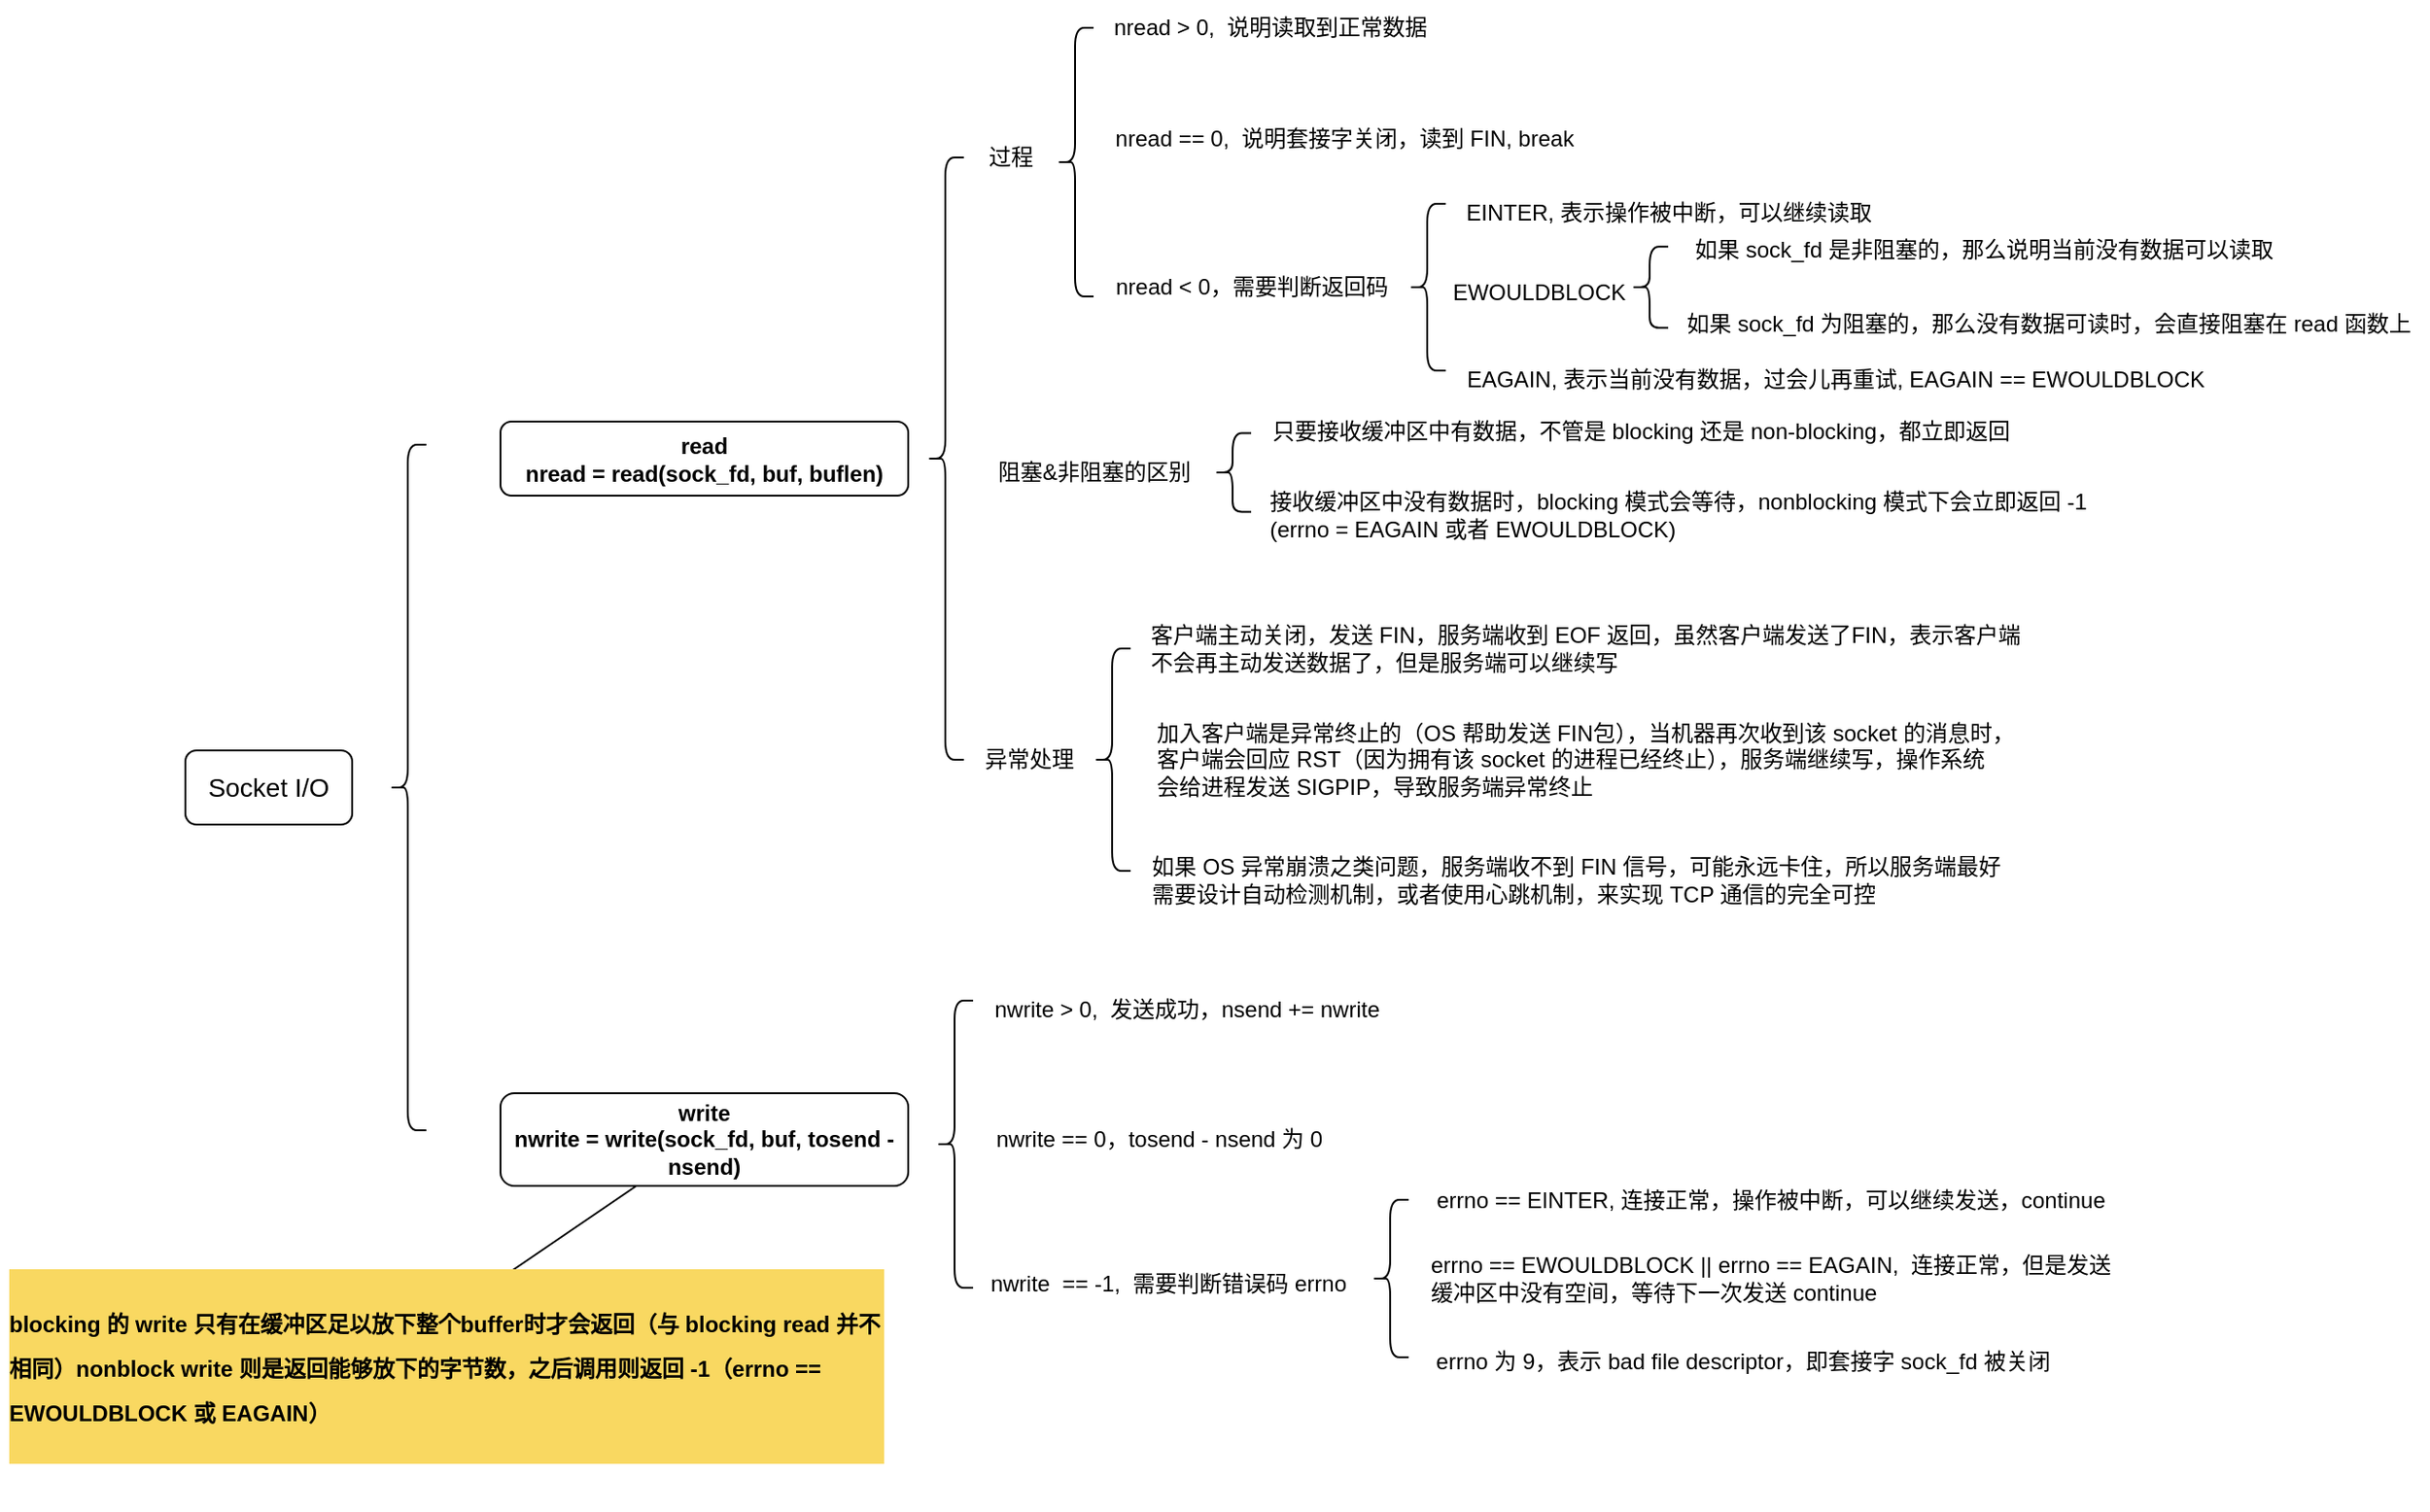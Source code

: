 <mxfile version="21.2.8" type="device">
  <diagram name="第 1 页" id="P2JQcPbtuxksRydCy5x9">
    <mxGraphModel dx="875" dy="518" grid="1" gridSize="10" guides="1" tooltips="1" connect="1" arrows="1" fold="1" page="1" pageScale="1" pageWidth="3300" pageHeight="4681" math="0" shadow="0">
      <root>
        <mxCell id="0" />
        <mxCell id="1" parent="0" />
        <mxCell id="8b1XiLJmmfwgSg6-exbc-1" value="&lt;font style=&quot;font-size: 14px;&quot;&gt;Socket I/O&lt;/font&gt;" style="rounded=1;whiteSpace=wrap;html=1;" parent="1" vertex="1">
          <mxGeometry x="330" y="585" width="90" height="40" as="geometry" />
        </mxCell>
        <mxCell id="8b1XiLJmmfwgSg6-exbc-2" value="&lt;b&gt;read&lt;br&gt;nread = read(sock_fd, buf, buflen)&lt;/b&gt;" style="rounded=1;whiteSpace=wrap;html=1;" parent="1" vertex="1">
          <mxGeometry x="500" y="407.5" width="220" height="40" as="geometry" />
        </mxCell>
        <mxCell id="8b1XiLJmmfwgSg6-exbc-3" value="" style="shape=curlyBracket;whiteSpace=wrap;html=1;rounded=1;labelPosition=left;verticalLabelPosition=middle;align=right;verticalAlign=middle;" parent="1" vertex="1">
          <mxGeometry x="730" y="265" width="20" height="325" as="geometry" />
        </mxCell>
        <mxCell id="8b1XiLJmmfwgSg6-exbc-4" value="过程" style="text;html=1;align=center;verticalAlign=middle;resizable=0;points=[];autosize=1;strokeColor=none;fillColor=none;" parent="1" vertex="1">
          <mxGeometry x="750" y="250" width="50" height="30" as="geometry" />
        </mxCell>
        <mxCell id="8b1XiLJmmfwgSg6-exbc-5" value="阻塞&amp;amp;非阻塞的区别" style="text;html=1;align=center;verticalAlign=middle;resizable=0;points=[];autosize=1;strokeColor=none;fillColor=none;" parent="1" vertex="1">
          <mxGeometry x="755" y="420" width="130" height="30" as="geometry" />
        </mxCell>
        <mxCell id="8b1XiLJmmfwgSg6-exbc-6" value="异常处理" style="text;html=1;align=center;verticalAlign=middle;resizable=0;points=[];autosize=1;strokeColor=none;fillColor=none;" parent="1" vertex="1">
          <mxGeometry x="750" y="575" width="70" height="30" as="geometry" />
        </mxCell>
        <mxCell id="8b1XiLJmmfwgSg6-exbc-7" value="" style="shape=curlyBracket;whiteSpace=wrap;html=1;rounded=1;labelPosition=left;verticalLabelPosition=middle;align=right;verticalAlign=middle;" parent="1" vertex="1">
          <mxGeometry x="800" y="195" width="20" height="145" as="geometry" />
        </mxCell>
        <mxCell id="8b1XiLJmmfwgSg6-exbc-8" value="nread &amp;gt; 0,&amp;nbsp; 说明读取到正常数据" style="text;html=1;align=center;verticalAlign=middle;resizable=0;points=[];autosize=1;strokeColor=none;fillColor=none;" parent="1" vertex="1">
          <mxGeometry x="820" y="180" width="190" height="30" as="geometry" />
        </mxCell>
        <mxCell id="8b1XiLJmmfwgSg6-exbc-9" value="nread == 0,&amp;nbsp; 说明套接字关闭，读到 FIN, break" style="text;html=1;align=center;verticalAlign=middle;resizable=0;points=[];autosize=1;strokeColor=none;fillColor=none;" parent="1" vertex="1">
          <mxGeometry x="820" y="240" width="270" height="30" as="geometry" />
        </mxCell>
        <mxCell id="8b1XiLJmmfwgSg6-exbc-10" value="nread &amp;lt; 0，需要判断返回码" style="text;html=1;align=center;verticalAlign=middle;resizable=0;points=[];autosize=1;strokeColor=none;fillColor=none;" parent="1" vertex="1">
          <mxGeometry x="820" y="320" width="170" height="30" as="geometry" />
        </mxCell>
        <mxCell id="8b1XiLJmmfwgSg6-exbc-11" value="" style="shape=curlyBracket;whiteSpace=wrap;html=1;rounded=1;labelPosition=left;verticalLabelPosition=middle;align=right;verticalAlign=middle;" parent="1" vertex="1">
          <mxGeometry x="990" y="290" width="20" height="90" as="geometry" />
        </mxCell>
        <mxCell id="8b1XiLJmmfwgSg6-exbc-12" value="EINTER, 表示操作被中断，可以继续读取" style="text;html=1;align=center;verticalAlign=middle;resizable=0;points=[];autosize=1;strokeColor=none;fillColor=none;" parent="1" vertex="1">
          <mxGeometry x="1010" y="280" width="240" height="30" as="geometry" />
        </mxCell>
        <mxCell id="8b1XiLJmmfwgSg6-exbc-13" value="EWOULDBLOCK" style="text;html=1;align=center;verticalAlign=middle;resizable=0;points=[];autosize=1;strokeColor=none;fillColor=none;" parent="1" vertex="1">
          <mxGeometry x="1000" y="322.5" width="120" height="30" as="geometry" />
        </mxCell>
        <mxCell id="8b1XiLJmmfwgSg6-exbc-14" value="" style="shape=curlyBracket;whiteSpace=wrap;html=1;rounded=1;labelPosition=left;verticalLabelPosition=middle;align=right;verticalAlign=middle;" parent="1" vertex="1">
          <mxGeometry x="1110" y="313.13" width="20" height="43.75" as="geometry" />
        </mxCell>
        <mxCell id="8b1XiLJmmfwgSg6-exbc-15" value="如果 sock_fd 是非阻塞的，那么说明当前没有数据可以读取" style="text;html=1;align=center;verticalAlign=middle;resizable=0;points=[];autosize=1;strokeColor=none;fillColor=none;" parent="1" vertex="1">
          <mxGeometry x="1130" y="300" width="340" height="30" as="geometry" />
        </mxCell>
        <mxCell id="8b1XiLJmmfwgSg6-exbc-16" value="如果 sock_fd 为阻塞的，那么没有数据可读时，会直接阻塞在 read 函数上" style="text;html=1;align=center;verticalAlign=middle;resizable=0;points=[];autosize=1;strokeColor=none;fillColor=none;" parent="1" vertex="1">
          <mxGeometry x="1130" y="340" width="410" height="30" as="geometry" />
        </mxCell>
        <mxCell id="8b1XiLJmmfwgSg6-exbc-17" value="EAGAIN, 表示当前没有数据，过会儿再重试, EAGAIN == EWOULDBLOCK" style="text;html=1;align=center;verticalAlign=middle;resizable=0;points=[];autosize=1;strokeColor=none;fillColor=none;" parent="1" vertex="1">
          <mxGeometry x="1010" y="370" width="420" height="30" as="geometry" />
        </mxCell>
        <mxCell id="8b1XiLJmmfwgSg6-exbc-19" value="只要接收缓冲区中有数据，不管是 blocking 还是 non-blocking，都立即返回" style="text;html=1;align=center;verticalAlign=middle;resizable=0;points=[];autosize=1;strokeColor=none;fillColor=none;" parent="1" vertex="1">
          <mxGeometry x="905" y="397.5" width="420" height="30" as="geometry" />
        </mxCell>
        <mxCell id="8b1XiLJmmfwgSg6-exbc-20" value="" style="shape=curlyBracket;whiteSpace=wrap;html=1;rounded=1;labelPosition=left;verticalLabelPosition=middle;align=right;verticalAlign=middle;" parent="1" vertex="1">
          <mxGeometry x="885" y="413.75" width="20" height="42.5" as="geometry" />
        </mxCell>
        <mxCell id="8b1XiLJmmfwgSg6-exbc-22" value="接收缓冲区中没有数据时，blocking 模式会等待，nonblocking 模式下会立即返回 -1 &lt;br&gt;&lt;div style=&quot;text-align: justify;&quot;&gt;&lt;span style=&quot;background-color: initial;&quot;&gt;(errno = EAGAIN 或者 EWOULDBLOCK)&lt;/span&gt;&lt;/div&gt;" style="text;html=1;align=center;verticalAlign=middle;resizable=0;points=[];autosize=1;strokeColor=none;fillColor=none;" parent="1" vertex="1">
          <mxGeometry x="905" y="437.5" width="460" height="40" as="geometry" />
        </mxCell>
        <mxCell id="8b1XiLJmmfwgSg6-exbc-23" value="" style="shape=curlyBracket;whiteSpace=wrap;html=1;rounded=1;labelPosition=left;verticalLabelPosition=middle;align=right;verticalAlign=middle;" parent="1" vertex="1">
          <mxGeometry x="820" y="530" width="20" height="120" as="geometry" />
        </mxCell>
        <mxCell id="8b1XiLJmmfwgSg6-exbc-24" value="客户端主动关闭，发送 FIN，服务端收到 EOF 返回，虽然客户端发送了FIN，表示客户端&lt;br&gt;&lt;div style=&quot;text-align: justify;&quot;&gt;&lt;span style=&quot;background-color: initial;&quot;&gt;不会再主动发送数据了，但是服务端可以继续写&lt;/span&gt;&lt;/div&gt;" style="text;html=1;align=center;verticalAlign=middle;resizable=0;points=[];autosize=1;strokeColor=none;fillColor=none;" parent="1" vertex="1">
          <mxGeometry x="840" y="510" width="490" height="40" as="geometry" />
        </mxCell>
        <mxCell id="8b1XiLJmmfwgSg6-exbc-25" value="&lt;div style=&quot;text-align: justify;&quot;&gt;加入客户端是异常终止的（OS 帮助发送 FIN&lt;span style=&quot;background-color: initial;&quot;&gt;包），当机器再次收到该 socket 的消息时，&lt;/span&gt;&lt;/div&gt;&lt;div style=&quot;text-align: justify;&quot;&gt;&lt;span style=&quot;background-color: initial;&quot;&gt;客户端会回应 RST（因为拥有该 socket 的&lt;/span&gt;&lt;span style=&quot;background-color: initial;&quot;&gt;进程已经终止），服务端继续写，操作系统&lt;/span&gt;&lt;/div&gt;&lt;div style=&quot;text-align: justify;&quot;&gt;&lt;span style=&quot;background-color: initial;&quot;&gt;会给进程发送 SIGPIP，导致服务端异常终止&lt;/span&gt;&lt;/div&gt;" style="text;html=1;align=center;verticalAlign=middle;resizable=0;points=[];autosize=1;strokeColor=none;fillColor=none;" parent="1" vertex="1">
          <mxGeometry x="840" y="560" width="490" height="60" as="geometry" />
        </mxCell>
        <mxCell id="8b1XiLJmmfwgSg6-exbc-26" value="&lt;div style=&quot;text-align: justify;&quot;&gt;如果 OS 异常崩溃之类问题，服务端收不到 FIN&amp;nbsp;&lt;span style=&quot;background-color: initial;&quot;&gt;信号，可能永远卡住，所以服务端最好&lt;/span&gt;&lt;/div&gt;&lt;div style=&quot;text-align: justify;&quot;&gt;&lt;span style=&quot;background-color: initial;&quot;&gt;需要设计自动检测机制，&lt;/span&gt;&lt;span style=&quot;background-color: initial;&quot;&gt;或者使用心跳机制，来实现 TCP 通信的完全可控&lt;/span&gt;&lt;/div&gt;" style="text;html=1;align=center;verticalAlign=middle;resizable=0;points=[];autosize=1;strokeColor=none;fillColor=none;" parent="1" vertex="1">
          <mxGeometry x="840" y="635" width="480" height="40" as="geometry" />
        </mxCell>
        <mxCell id="8b1XiLJmmfwgSg6-exbc-40" style="rounded=0;orthogonalLoop=1;jettySize=auto;html=1;strokeColor=default;endArrow=none;endFill=0;" parent="1" source="8b1XiLJmmfwgSg6-exbc-28" edge="1">
          <mxGeometry relative="1" as="geometry">
            <mxPoint x="500" y="870" as="targetPoint" />
          </mxGeometry>
        </mxCell>
        <mxCell id="8b1XiLJmmfwgSg6-exbc-28" value="&lt;b&gt;write&lt;br&gt;nwrite = write(sock_fd, buf, tosend - nsend)&lt;/b&gt;" style="rounded=1;whiteSpace=wrap;html=1;" parent="1" vertex="1">
          <mxGeometry x="500" y="770" width="220" height="50" as="geometry" />
        </mxCell>
        <mxCell id="8b1XiLJmmfwgSg6-exbc-30" value="" style="shape=curlyBracket;whiteSpace=wrap;html=1;rounded=1;labelPosition=left;verticalLabelPosition=middle;align=right;verticalAlign=middle;" parent="1" vertex="1">
          <mxGeometry x="735" y="720" width="20" height="155" as="geometry" />
        </mxCell>
        <mxCell id="8b1XiLJmmfwgSg6-exbc-31" value="nwrite &amp;gt; 0,&amp;nbsp; 发送成功，nsend += nwrite" style="text;html=1;align=center;verticalAlign=middle;resizable=0;points=[];autosize=1;strokeColor=none;fillColor=none;" parent="1" vertex="1">
          <mxGeometry x="755" y="710" width="230" height="30" as="geometry" />
        </mxCell>
        <mxCell id="8b1XiLJmmfwgSg6-exbc-33" value="nwrite == 0，tosend - nsend 为 0" style="text;html=1;align=center;verticalAlign=middle;resizable=0;points=[];autosize=1;strokeColor=none;fillColor=none;" parent="1" vertex="1">
          <mxGeometry x="755" y="780" width="200" height="30" as="geometry" />
        </mxCell>
        <mxCell id="8b1XiLJmmfwgSg6-exbc-34" value="nwrite&amp;nbsp; == -1,&amp;nbsp; 需要判断错误码 errno" style="text;html=1;align=center;verticalAlign=middle;resizable=0;points=[];autosize=1;strokeColor=none;fillColor=none;" parent="1" vertex="1">
          <mxGeometry x="750" y="857.5" width="220" height="30" as="geometry" />
        </mxCell>
        <mxCell id="8b1XiLJmmfwgSg6-exbc-35" value="" style="shape=curlyBracket;whiteSpace=wrap;html=1;rounded=1;labelPosition=left;verticalLabelPosition=middle;align=right;verticalAlign=middle;" parent="1" vertex="1">
          <mxGeometry x="970" y="827.5" width="20" height="85" as="geometry" />
        </mxCell>
        <mxCell id="8b1XiLJmmfwgSg6-exbc-36" value="errno == EINTER, 连接正常，操作被中断，可以继续发送，continue" style="text;html=1;align=center;verticalAlign=middle;resizable=0;points=[];autosize=1;strokeColor=none;fillColor=none;" parent="1" vertex="1">
          <mxGeometry x="995" y="812.5" width="380" height="30" as="geometry" />
        </mxCell>
        <mxCell id="8b1XiLJmmfwgSg6-exbc-37" value="errno == EWOULDBLOCK || errno == EAGAIN,&amp;nbsp; 连接正常，但是发送&lt;br&gt;&lt;div style=&quot;text-align: justify;&quot;&gt;&lt;span style=&quot;background-color: initial;&quot;&gt;缓冲区中没有空间，等待下一次发送 continue&lt;/span&gt;&lt;/div&gt;" style="text;html=1;align=center;verticalAlign=middle;resizable=0;points=[];autosize=1;strokeColor=none;fillColor=none;" parent="1" vertex="1">
          <mxGeometry x="990" y="850" width="390" height="40" as="geometry" />
        </mxCell>
        <mxCell id="8b1XiLJmmfwgSg6-exbc-39" value="&lt;h1 style=&quot;line-height: 80%;&quot;&gt;&lt;font style=&quot;font-size: 12px;&quot;&gt;blocking 的 write 只有在缓冲区足以放下整个buffer时才会返回（与 blocking read 并不相同）nonblock write 则是返回能够放下的字节数，之后调用则返回 -1（errno == EWOULDBLOCK 或 EAGAIN）&lt;/font&gt;&lt;/h1&gt;" style="text;html=1;strokeColor=none;fillColor=none;spacing=5;spacingTop=-20;whiteSpace=wrap;overflow=hidden;rounded=0;labelBackgroundColor=#f9d861;" parent="1" vertex="1">
          <mxGeometry x="230" y="875" width="480" height="120" as="geometry" />
        </mxCell>
        <mxCell id="8b1XiLJmmfwgSg6-exbc-41" value="" style="shape=curlyBracket;whiteSpace=wrap;html=1;rounded=1;labelPosition=left;verticalLabelPosition=middle;align=right;verticalAlign=middle;" parent="1" vertex="1">
          <mxGeometry x="440" y="420" width="20" height="370" as="geometry" />
        </mxCell>
        <mxCell id="RHPxvWeAR_Qf_Sr6sKoG-1" value="errno 为 9，表示 bad file descriptor，即套接字 sock_fd 被关闭" style="text;html=1;align=center;verticalAlign=middle;resizable=0;points=[];autosize=1;strokeColor=none;fillColor=none;" vertex="1" parent="1">
          <mxGeometry x="995" y="900" width="350" height="30" as="geometry" />
        </mxCell>
      </root>
    </mxGraphModel>
  </diagram>
</mxfile>
